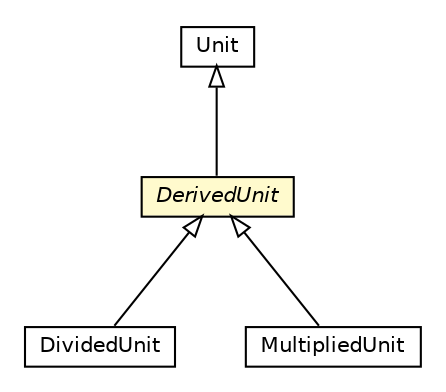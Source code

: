 #!/usr/local/bin/dot
#
# Class diagram 
# Generated by UMLGraph version R5_6-24-gf6e263 (http://www.umlgraph.org/)
#

digraph G {
	edge [fontname="Helvetica",fontsize=10,labelfontname="Helvetica",labelfontsize=10];
	node [fontname="Helvetica",fontsize=10,shape=plaintext];
	nodesep=0.25;
	ranksep=0.5;
	// org.universAAL.ontology.unit.DividedUnit
	c129622 [label=<<table title="org.universAAL.ontology.unit.DividedUnit" border="0" cellborder="1" cellspacing="0" cellpadding="2" port="p" href="./DividedUnit.html">
		<tr><td><table border="0" cellspacing="0" cellpadding="1">
<tr><td align="center" balign="center"> DividedUnit </td></tr>
		</table></td></tr>
		</table>>, URL="./DividedUnit.html", fontname="Helvetica", fontcolor="black", fontsize=10.0];
	// org.universAAL.ontology.unit.DerivedUnit
	c129623 [label=<<table title="org.universAAL.ontology.unit.DerivedUnit" border="0" cellborder="1" cellspacing="0" cellpadding="2" port="p" bgcolor="lemonChiffon" href="./DerivedUnit.html">
		<tr><td><table border="0" cellspacing="0" cellpadding="1">
<tr><td align="center" balign="center"><font face="Helvetica-Oblique"> DerivedUnit </font></td></tr>
		</table></td></tr>
		</table>>, URL="./DerivedUnit.html", fontname="Helvetica", fontcolor="black", fontsize=10.0];
	// org.universAAL.ontology.unit.MultipliedUnit
	c129624 [label=<<table title="org.universAAL.ontology.unit.MultipliedUnit" border="0" cellborder="1" cellspacing="0" cellpadding="2" port="p" href="./MultipliedUnit.html">
		<tr><td><table border="0" cellspacing="0" cellpadding="1">
<tr><td align="center" balign="center"> MultipliedUnit </td></tr>
		</table></td></tr>
		</table>>, URL="./MultipliedUnit.html", fontname="Helvetica", fontcolor="black", fontsize=10.0];
	// org.universAAL.ontology.unit.Unit
	c129627 [label=<<table title="org.universAAL.ontology.unit.Unit" border="0" cellborder="1" cellspacing="0" cellpadding="2" port="p" href="./Unit.html">
		<tr><td><table border="0" cellspacing="0" cellpadding="1">
<tr><td align="center" balign="center"> Unit </td></tr>
		</table></td></tr>
		</table>>, URL="./Unit.html", fontname="Helvetica", fontcolor="black", fontsize=10.0];
	//org.universAAL.ontology.unit.DividedUnit extends org.universAAL.ontology.unit.DerivedUnit
	c129623:p -> c129622:p [dir=back,arrowtail=empty];
	//org.universAAL.ontology.unit.DerivedUnit extends org.universAAL.ontology.unit.Unit
	c129627:p -> c129623:p [dir=back,arrowtail=empty];
	//org.universAAL.ontology.unit.MultipliedUnit extends org.universAAL.ontology.unit.DerivedUnit
	c129623:p -> c129624:p [dir=back,arrowtail=empty];
}

